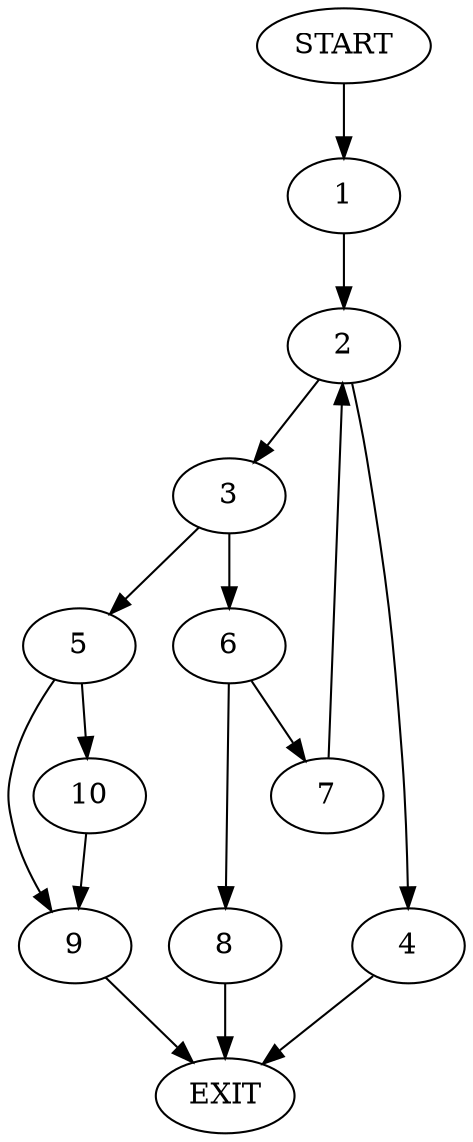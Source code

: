 digraph {
0 [label="START"]
11 [label="EXIT"]
0 -> 1
1 -> 2
2 -> 3
2 -> 4
3 -> 5
3 -> 6
4 -> 11
6 -> 7
6 -> 8
5 -> 9
5 -> 10
9 -> 11
10 -> 9
8 -> 11
7 -> 2
}
